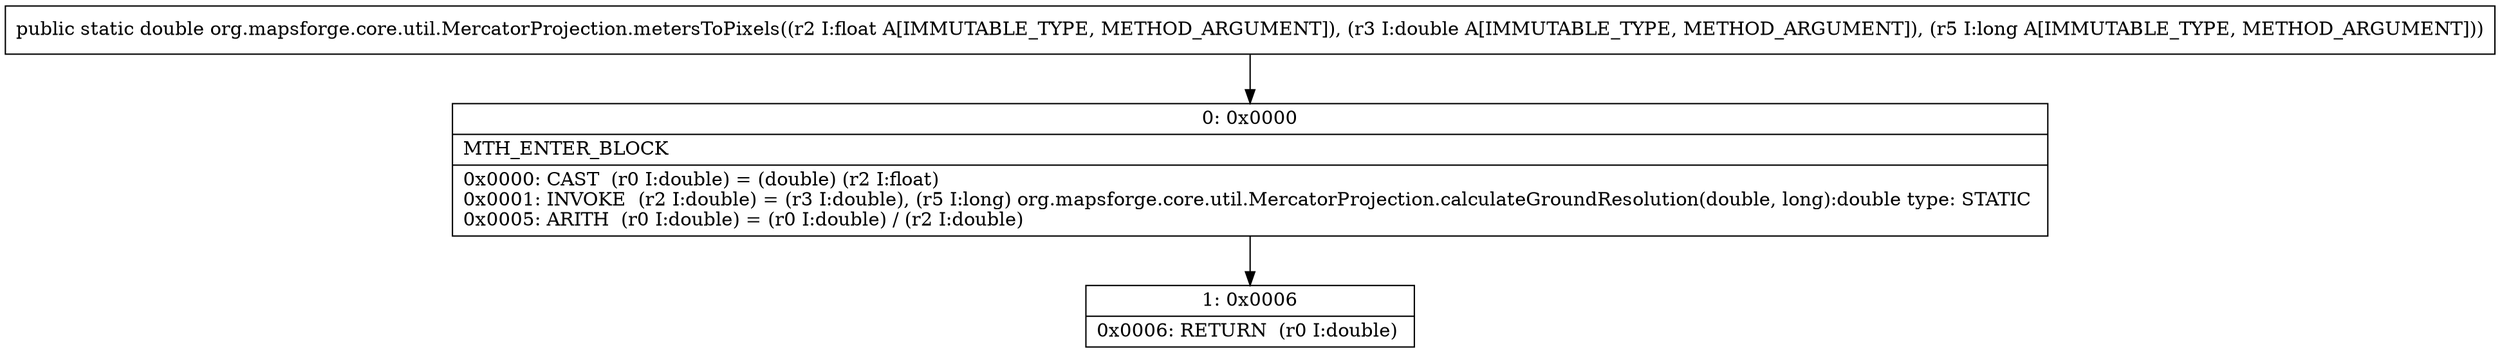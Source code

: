 digraph "CFG fororg.mapsforge.core.util.MercatorProjection.metersToPixels(FDJ)D" {
Node_0 [shape=record,label="{0\:\ 0x0000|MTH_ENTER_BLOCK\l|0x0000: CAST  (r0 I:double) = (double) (r2 I:float) \l0x0001: INVOKE  (r2 I:double) = (r3 I:double), (r5 I:long) org.mapsforge.core.util.MercatorProjection.calculateGroundResolution(double, long):double type: STATIC \l0x0005: ARITH  (r0 I:double) = (r0 I:double) \/ (r2 I:double) \l}"];
Node_1 [shape=record,label="{1\:\ 0x0006|0x0006: RETURN  (r0 I:double) \l}"];
MethodNode[shape=record,label="{public static double org.mapsforge.core.util.MercatorProjection.metersToPixels((r2 I:float A[IMMUTABLE_TYPE, METHOD_ARGUMENT]), (r3 I:double A[IMMUTABLE_TYPE, METHOD_ARGUMENT]), (r5 I:long A[IMMUTABLE_TYPE, METHOD_ARGUMENT])) }"];
MethodNode -> Node_0;
Node_0 -> Node_1;
}

